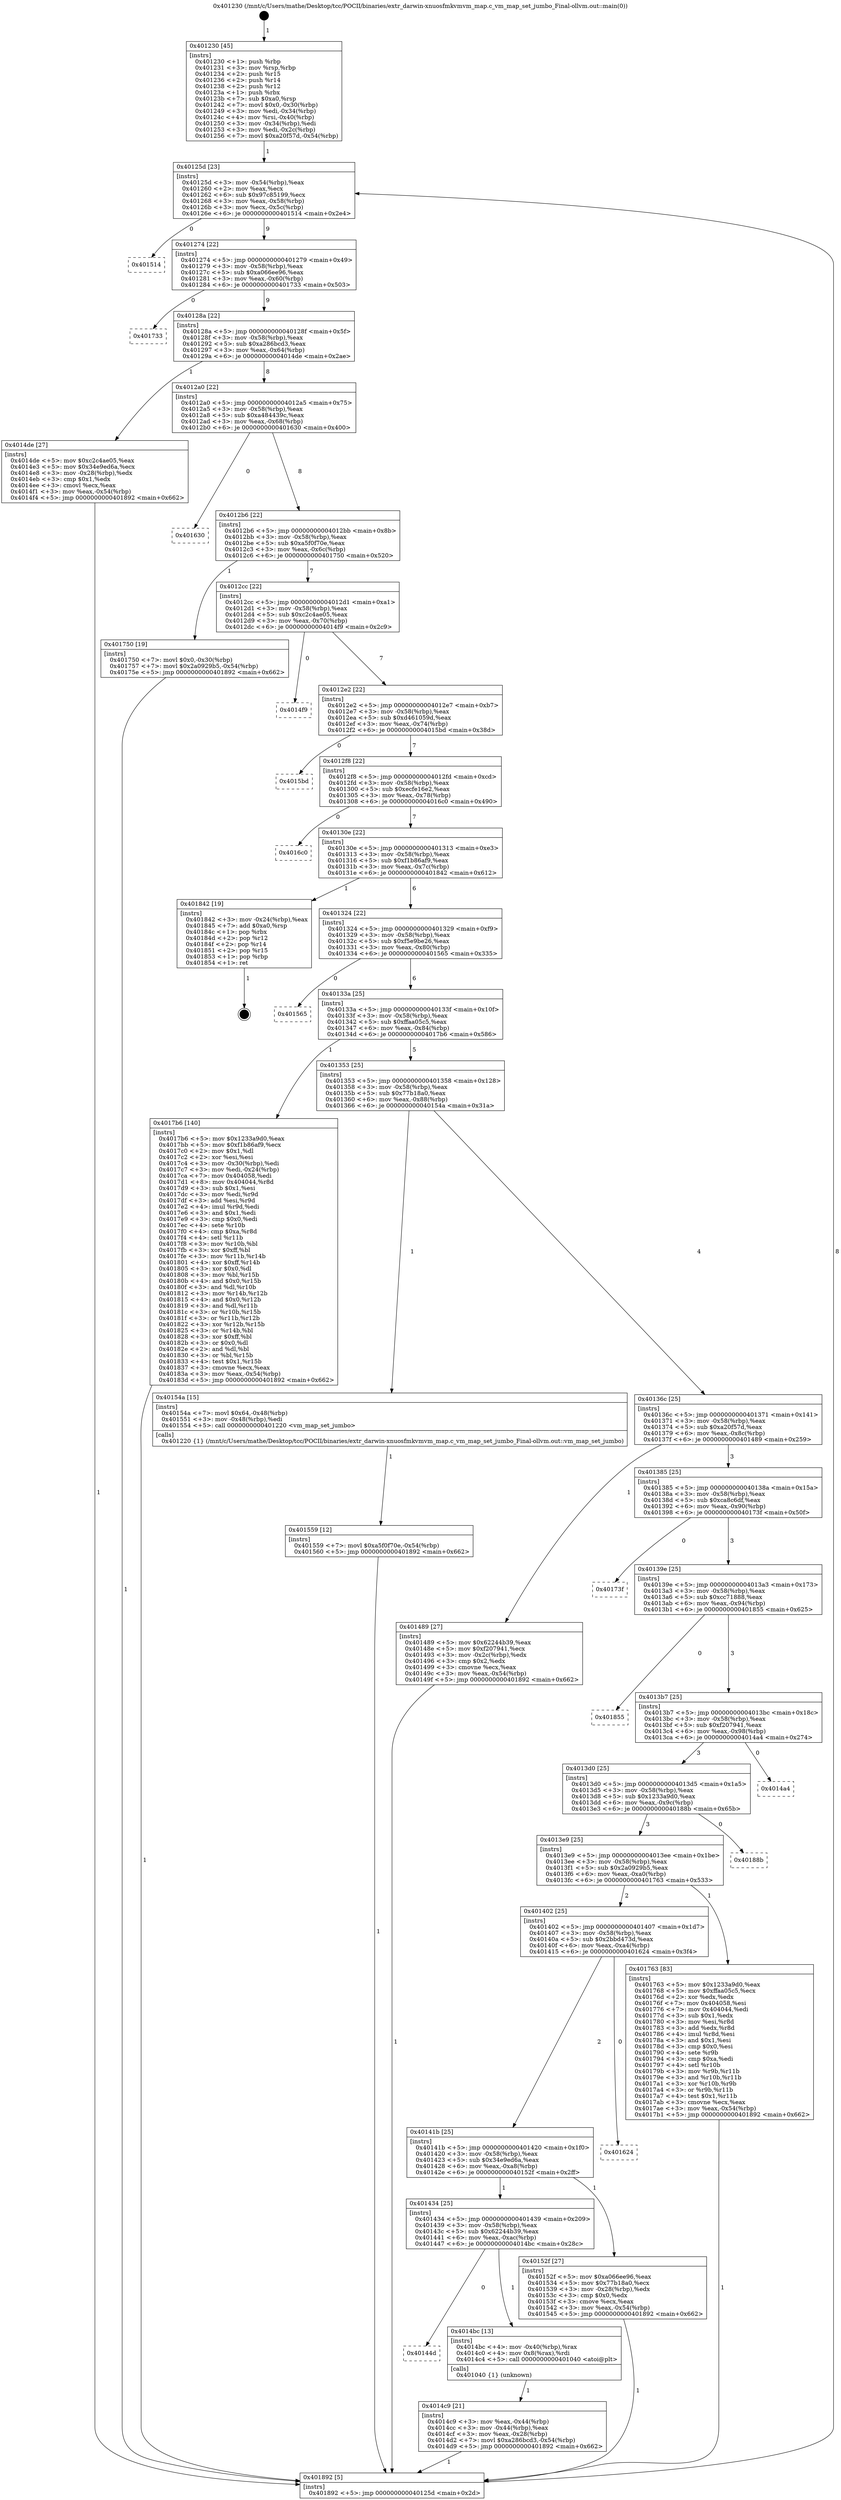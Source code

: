digraph "0x401230" {
  label = "0x401230 (/mnt/c/Users/mathe/Desktop/tcc/POCII/binaries/extr_darwin-xnuosfmkvmvm_map.c_vm_map_set_jumbo_Final-ollvm.out::main(0))"
  labelloc = "t"
  node[shape=record]

  Entry [label="",width=0.3,height=0.3,shape=circle,fillcolor=black,style=filled]
  "0x40125d" [label="{
     0x40125d [23]\l
     | [instrs]\l
     &nbsp;&nbsp;0x40125d \<+3\>: mov -0x54(%rbp),%eax\l
     &nbsp;&nbsp;0x401260 \<+2\>: mov %eax,%ecx\l
     &nbsp;&nbsp;0x401262 \<+6\>: sub $0x97c85199,%ecx\l
     &nbsp;&nbsp;0x401268 \<+3\>: mov %eax,-0x58(%rbp)\l
     &nbsp;&nbsp;0x40126b \<+3\>: mov %ecx,-0x5c(%rbp)\l
     &nbsp;&nbsp;0x40126e \<+6\>: je 0000000000401514 \<main+0x2e4\>\l
  }"]
  "0x401514" [label="{
     0x401514\l
  }", style=dashed]
  "0x401274" [label="{
     0x401274 [22]\l
     | [instrs]\l
     &nbsp;&nbsp;0x401274 \<+5\>: jmp 0000000000401279 \<main+0x49\>\l
     &nbsp;&nbsp;0x401279 \<+3\>: mov -0x58(%rbp),%eax\l
     &nbsp;&nbsp;0x40127c \<+5\>: sub $0xa066ee96,%eax\l
     &nbsp;&nbsp;0x401281 \<+3\>: mov %eax,-0x60(%rbp)\l
     &nbsp;&nbsp;0x401284 \<+6\>: je 0000000000401733 \<main+0x503\>\l
  }"]
  Exit [label="",width=0.3,height=0.3,shape=circle,fillcolor=black,style=filled,peripheries=2]
  "0x401733" [label="{
     0x401733\l
  }", style=dashed]
  "0x40128a" [label="{
     0x40128a [22]\l
     | [instrs]\l
     &nbsp;&nbsp;0x40128a \<+5\>: jmp 000000000040128f \<main+0x5f\>\l
     &nbsp;&nbsp;0x40128f \<+3\>: mov -0x58(%rbp),%eax\l
     &nbsp;&nbsp;0x401292 \<+5\>: sub $0xa286bcd3,%eax\l
     &nbsp;&nbsp;0x401297 \<+3\>: mov %eax,-0x64(%rbp)\l
     &nbsp;&nbsp;0x40129a \<+6\>: je 00000000004014de \<main+0x2ae\>\l
  }"]
  "0x401559" [label="{
     0x401559 [12]\l
     | [instrs]\l
     &nbsp;&nbsp;0x401559 \<+7\>: movl $0xa5f0f70e,-0x54(%rbp)\l
     &nbsp;&nbsp;0x401560 \<+5\>: jmp 0000000000401892 \<main+0x662\>\l
  }"]
  "0x4014de" [label="{
     0x4014de [27]\l
     | [instrs]\l
     &nbsp;&nbsp;0x4014de \<+5\>: mov $0xc2c4ae05,%eax\l
     &nbsp;&nbsp;0x4014e3 \<+5\>: mov $0x34e9ed6a,%ecx\l
     &nbsp;&nbsp;0x4014e8 \<+3\>: mov -0x28(%rbp),%edx\l
     &nbsp;&nbsp;0x4014eb \<+3\>: cmp $0x1,%edx\l
     &nbsp;&nbsp;0x4014ee \<+3\>: cmovl %ecx,%eax\l
     &nbsp;&nbsp;0x4014f1 \<+3\>: mov %eax,-0x54(%rbp)\l
     &nbsp;&nbsp;0x4014f4 \<+5\>: jmp 0000000000401892 \<main+0x662\>\l
  }"]
  "0x4012a0" [label="{
     0x4012a0 [22]\l
     | [instrs]\l
     &nbsp;&nbsp;0x4012a0 \<+5\>: jmp 00000000004012a5 \<main+0x75\>\l
     &nbsp;&nbsp;0x4012a5 \<+3\>: mov -0x58(%rbp),%eax\l
     &nbsp;&nbsp;0x4012a8 \<+5\>: sub $0xa484439c,%eax\l
     &nbsp;&nbsp;0x4012ad \<+3\>: mov %eax,-0x68(%rbp)\l
     &nbsp;&nbsp;0x4012b0 \<+6\>: je 0000000000401630 \<main+0x400\>\l
  }"]
  "0x4014c9" [label="{
     0x4014c9 [21]\l
     | [instrs]\l
     &nbsp;&nbsp;0x4014c9 \<+3\>: mov %eax,-0x44(%rbp)\l
     &nbsp;&nbsp;0x4014cc \<+3\>: mov -0x44(%rbp),%eax\l
     &nbsp;&nbsp;0x4014cf \<+3\>: mov %eax,-0x28(%rbp)\l
     &nbsp;&nbsp;0x4014d2 \<+7\>: movl $0xa286bcd3,-0x54(%rbp)\l
     &nbsp;&nbsp;0x4014d9 \<+5\>: jmp 0000000000401892 \<main+0x662\>\l
  }"]
  "0x401630" [label="{
     0x401630\l
  }", style=dashed]
  "0x4012b6" [label="{
     0x4012b6 [22]\l
     | [instrs]\l
     &nbsp;&nbsp;0x4012b6 \<+5\>: jmp 00000000004012bb \<main+0x8b\>\l
     &nbsp;&nbsp;0x4012bb \<+3\>: mov -0x58(%rbp),%eax\l
     &nbsp;&nbsp;0x4012be \<+5\>: sub $0xa5f0f70e,%eax\l
     &nbsp;&nbsp;0x4012c3 \<+3\>: mov %eax,-0x6c(%rbp)\l
     &nbsp;&nbsp;0x4012c6 \<+6\>: je 0000000000401750 \<main+0x520\>\l
  }"]
  "0x40144d" [label="{
     0x40144d\l
  }", style=dashed]
  "0x401750" [label="{
     0x401750 [19]\l
     | [instrs]\l
     &nbsp;&nbsp;0x401750 \<+7\>: movl $0x0,-0x30(%rbp)\l
     &nbsp;&nbsp;0x401757 \<+7\>: movl $0x2a0929b5,-0x54(%rbp)\l
     &nbsp;&nbsp;0x40175e \<+5\>: jmp 0000000000401892 \<main+0x662\>\l
  }"]
  "0x4012cc" [label="{
     0x4012cc [22]\l
     | [instrs]\l
     &nbsp;&nbsp;0x4012cc \<+5\>: jmp 00000000004012d1 \<main+0xa1\>\l
     &nbsp;&nbsp;0x4012d1 \<+3\>: mov -0x58(%rbp),%eax\l
     &nbsp;&nbsp;0x4012d4 \<+5\>: sub $0xc2c4ae05,%eax\l
     &nbsp;&nbsp;0x4012d9 \<+3\>: mov %eax,-0x70(%rbp)\l
     &nbsp;&nbsp;0x4012dc \<+6\>: je 00000000004014f9 \<main+0x2c9\>\l
  }"]
  "0x4014bc" [label="{
     0x4014bc [13]\l
     | [instrs]\l
     &nbsp;&nbsp;0x4014bc \<+4\>: mov -0x40(%rbp),%rax\l
     &nbsp;&nbsp;0x4014c0 \<+4\>: mov 0x8(%rax),%rdi\l
     &nbsp;&nbsp;0x4014c4 \<+5\>: call 0000000000401040 \<atoi@plt\>\l
     | [calls]\l
     &nbsp;&nbsp;0x401040 \{1\} (unknown)\l
  }"]
  "0x4014f9" [label="{
     0x4014f9\l
  }", style=dashed]
  "0x4012e2" [label="{
     0x4012e2 [22]\l
     | [instrs]\l
     &nbsp;&nbsp;0x4012e2 \<+5\>: jmp 00000000004012e7 \<main+0xb7\>\l
     &nbsp;&nbsp;0x4012e7 \<+3\>: mov -0x58(%rbp),%eax\l
     &nbsp;&nbsp;0x4012ea \<+5\>: sub $0xd461059d,%eax\l
     &nbsp;&nbsp;0x4012ef \<+3\>: mov %eax,-0x74(%rbp)\l
     &nbsp;&nbsp;0x4012f2 \<+6\>: je 00000000004015bd \<main+0x38d\>\l
  }"]
  "0x401434" [label="{
     0x401434 [25]\l
     | [instrs]\l
     &nbsp;&nbsp;0x401434 \<+5\>: jmp 0000000000401439 \<main+0x209\>\l
     &nbsp;&nbsp;0x401439 \<+3\>: mov -0x58(%rbp),%eax\l
     &nbsp;&nbsp;0x40143c \<+5\>: sub $0x62244b39,%eax\l
     &nbsp;&nbsp;0x401441 \<+6\>: mov %eax,-0xac(%rbp)\l
     &nbsp;&nbsp;0x401447 \<+6\>: je 00000000004014bc \<main+0x28c\>\l
  }"]
  "0x4015bd" [label="{
     0x4015bd\l
  }", style=dashed]
  "0x4012f8" [label="{
     0x4012f8 [22]\l
     | [instrs]\l
     &nbsp;&nbsp;0x4012f8 \<+5\>: jmp 00000000004012fd \<main+0xcd\>\l
     &nbsp;&nbsp;0x4012fd \<+3\>: mov -0x58(%rbp),%eax\l
     &nbsp;&nbsp;0x401300 \<+5\>: sub $0xecfe16e2,%eax\l
     &nbsp;&nbsp;0x401305 \<+3\>: mov %eax,-0x78(%rbp)\l
     &nbsp;&nbsp;0x401308 \<+6\>: je 00000000004016c0 \<main+0x490\>\l
  }"]
  "0x40152f" [label="{
     0x40152f [27]\l
     | [instrs]\l
     &nbsp;&nbsp;0x40152f \<+5\>: mov $0xa066ee96,%eax\l
     &nbsp;&nbsp;0x401534 \<+5\>: mov $0x77b18a0,%ecx\l
     &nbsp;&nbsp;0x401539 \<+3\>: mov -0x28(%rbp),%edx\l
     &nbsp;&nbsp;0x40153c \<+3\>: cmp $0x0,%edx\l
     &nbsp;&nbsp;0x40153f \<+3\>: cmove %ecx,%eax\l
     &nbsp;&nbsp;0x401542 \<+3\>: mov %eax,-0x54(%rbp)\l
     &nbsp;&nbsp;0x401545 \<+5\>: jmp 0000000000401892 \<main+0x662\>\l
  }"]
  "0x4016c0" [label="{
     0x4016c0\l
  }", style=dashed]
  "0x40130e" [label="{
     0x40130e [22]\l
     | [instrs]\l
     &nbsp;&nbsp;0x40130e \<+5\>: jmp 0000000000401313 \<main+0xe3\>\l
     &nbsp;&nbsp;0x401313 \<+3\>: mov -0x58(%rbp),%eax\l
     &nbsp;&nbsp;0x401316 \<+5\>: sub $0xf1b86af9,%eax\l
     &nbsp;&nbsp;0x40131b \<+3\>: mov %eax,-0x7c(%rbp)\l
     &nbsp;&nbsp;0x40131e \<+6\>: je 0000000000401842 \<main+0x612\>\l
  }"]
  "0x40141b" [label="{
     0x40141b [25]\l
     | [instrs]\l
     &nbsp;&nbsp;0x40141b \<+5\>: jmp 0000000000401420 \<main+0x1f0\>\l
     &nbsp;&nbsp;0x401420 \<+3\>: mov -0x58(%rbp),%eax\l
     &nbsp;&nbsp;0x401423 \<+5\>: sub $0x34e9ed6a,%eax\l
     &nbsp;&nbsp;0x401428 \<+6\>: mov %eax,-0xa8(%rbp)\l
     &nbsp;&nbsp;0x40142e \<+6\>: je 000000000040152f \<main+0x2ff\>\l
  }"]
  "0x401842" [label="{
     0x401842 [19]\l
     | [instrs]\l
     &nbsp;&nbsp;0x401842 \<+3\>: mov -0x24(%rbp),%eax\l
     &nbsp;&nbsp;0x401845 \<+7\>: add $0xa0,%rsp\l
     &nbsp;&nbsp;0x40184c \<+1\>: pop %rbx\l
     &nbsp;&nbsp;0x40184d \<+2\>: pop %r12\l
     &nbsp;&nbsp;0x40184f \<+2\>: pop %r14\l
     &nbsp;&nbsp;0x401851 \<+2\>: pop %r15\l
     &nbsp;&nbsp;0x401853 \<+1\>: pop %rbp\l
     &nbsp;&nbsp;0x401854 \<+1\>: ret\l
  }"]
  "0x401324" [label="{
     0x401324 [22]\l
     | [instrs]\l
     &nbsp;&nbsp;0x401324 \<+5\>: jmp 0000000000401329 \<main+0xf9\>\l
     &nbsp;&nbsp;0x401329 \<+3\>: mov -0x58(%rbp),%eax\l
     &nbsp;&nbsp;0x40132c \<+5\>: sub $0xf5e9be26,%eax\l
     &nbsp;&nbsp;0x401331 \<+3\>: mov %eax,-0x80(%rbp)\l
     &nbsp;&nbsp;0x401334 \<+6\>: je 0000000000401565 \<main+0x335\>\l
  }"]
  "0x401624" [label="{
     0x401624\l
  }", style=dashed]
  "0x401565" [label="{
     0x401565\l
  }", style=dashed]
  "0x40133a" [label="{
     0x40133a [25]\l
     | [instrs]\l
     &nbsp;&nbsp;0x40133a \<+5\>: jmp 000000000040133f \<main+0x10f\>\l
     &nbsp;&nbsp;0x40133f \<+3\>: mov -0x58(%rbp),%eax\l
     &nbsp;&nbsp;0x401342 \<+5\>: sub $0xffaa05c5,%eax\l
     &nbsp;&nbsp;0x401347 \<+6\>: mov %eax,-0x84(%rbp)\l
     &nbsp;&nbsp;0x40134d \<+6\>: je 00000000004017b6 \<main+0x586\>\l
  }"]
  "0x401402" [label="{
     0x401402 [25]\l
     | [instrs]\l
     &nbsp;&nbsp;0x401402 \<+5\>: jmp 0000000000401407 \<main+0x1d7\>\l
     &nbsp;&nbsp;0x401407 \<+3\>: mov -0x58(%rbp),%eax\l
     &nbsp;&nbsp;0x40140a \<+5\>: sub $0x2bbd473d,%eax\l
     &nbsp;&nbsp;0x40140f \<+6\>: mov %eax,-0xa4(%rbp)\l
     &nbsp;&nbsp;0x401415 \<+6\>: je 0000000000401624 \<main+0x3f4\>\l
  }"]
  "0x4017b6" [label="{
     0x4017b6 [140]\l
     | [instrs]\l
     &nbsp;&nbsp;0x4017b6 \<+5\>: mov $0x1233a9d0,%eax\l
     &nbsp;&nbsp;0x4017bb \<+5\>: mov $0xf1b86af9,%ecx\l
     &nbsp;&nbsp;0x4017c0 \<+2\>: mov $0x1,%dl\l
     &nbsp;&nbsp;0x4017c2 \<+2\>: xor %esi,%esi\l
     &nbsp;&nbsp;0x4017c4 \<+3\>: mov -0x30(%rbp),%edi\l
     &nbsp;&nbsp;0x4017c7 \<+3\>: mov %edi,-0x24(%rbp)\l
     &nbsp;&nbsp;0x4017ca \<+7\>: mov 0x404058,%edi\l
     &nbsp;&nbsp;0x4017d1 \<+8\>: mov 0x404044,%r8d\l
     &nbsp;&nbsp;0x4017d9 \<+3\>: sub $0x1,%esi\l
     &nbsp;&nbsp;0x4017dc \<+3\>: mov %edi,%r9d\l
     &nbsp;&nbsp;0x4017df \<+3\>: add %esi,%r9d\l
     &nbsp;&nbsp;0x4017e2 \<+4\>: imul %r9d,%edi\l
     &nbsp;&nbsp;0x4017e6 \<+3\>: and $0x1,%edi\l
     &nbsp;&nbsp;0x4017e9 \<+3\>: cmp $0x0,%edi\l
     &nbsp;&nbsp;0x4017ec \<+4\>: sete %r10b\l
     &nbsp;&nbsp;0x4017f0 \<+4\>: cmp $0xa,%r8d\l
     &nbsp;&nbsp;0x4017f4 \<+4\>: setl %r11b\l
     &nbsp;&nbsp;0x4017f8 \<+3\>: mov %r10b,%bl\l
     &nbsp;&nbsp;0x4017fb \<+3\>: xor $0xff,%bl\l
     &nbsp;&nbsp;0x4017fe \<+3\>: mov %r11b,%r14b\l
     &nbsp;&nbsp;0x401801 \<+4\>: xor $0xff,%r14b\l
     &nbsp;&nbsp;0x401805 \<+3\>: xor $0x0,%dl\l
     &nbsp;&nbsp;0x401808 \<+3\>: mov %bl,%r15b\l
     &nbsp;&nbsp;0x40180b \<+4\>: and $0x0,%r15b\l
     &nbsp;&nbsp;0x40180f \<+3\>: and %dl,%r10b\l
     &nbsp;&nbsp;0x401812 \<+3\>: mov %r14b,%r12b\l
     &nbsp;&nbsp;0x401815 \<+4\>: and $0x0,%r12b\l
     &nbsp;&nbsp;0x401819 \<+3\>: and %dl,%r11b\l
     &nbsp;&nbsp;0x40181c \<+3\>: or %r10b,%r15b\l
     &nbsp;&nbsp;0x40181f \<+3\>: or %r11b,%r12b\l
     &nbsp;&nbsp;0x401822 \<+3\>: xor %r12b,%r15b\l
     &nbsp;&nbsp;0x401825 \<+3\>: or %r14b,%bl\l
     &nbsp;&nbsp;0x401828 \<+3\>: xor $0xff,%bl\l
     &nbsp;&nbsp;0x40182b \<+3\>: or $0x0,%dl\l
     &nbsp;&nbsp;0x40182e \<+2\>: and %dl,%bl\l
     &nbsp;&nbsp;0x401830 \<+3\>: or %bl,%r15b\l
     &nbsp;&nbsp;0x401833 \<+4\>: test $0x1,%r15b\l
     &nbsp;&nbsp;0x401837 \<+3\>: cmovne %ecx,%eax\l
     &nbsp;&nbsp;0x40183a \<+3\>: mov %eax,-0x54(%rbp)\l
     &nbsp;&nbsp;0x40183d \<+5\>: jmp 0000000000401892 \<main+0x662\>\l
  }"]
  "0x401353" [label="{
     0x401353 [25]\l
     | [instrs]\l
     &nbsp;&nbsp;0x401353 \<+5\>: jmp 0000000000401358 \<main+0x128\>\l
     &nbsp;&nbsp;0x401358 \<+3\>: mov -0x58(%rbp),%eax\l
     &nbsp;&nbsp;0x40135b \<+5\>: sub $0x77b18a0,%eax\l
     &nbsp;&nbsp;0x401360 \<+6\>: mov %eax,-0x88(%rbp)\l
     &nbsp;&nbsp;0x401366 \<+6\>: je 000000000040154a \<main+0x31a\>\l
  }"]
  "0x401763" [label="{
     0x401763 [83]\l
     | [instrs]\l
     &nbsp;&nbsp;0x401763 \<+5\>: mov $0x1233a9d0,%eax\l
     &nbsp;&nbsp;0x401768 \<+5\>: mov $0xffaa05c5,%ecx\l
     &nbsp;&nbsp;0x40176d \<+2\>: xor %edx,%edx\l
     &nbsp;&nbsp;0x40176f \<+7\>: mov 0x404058,%esi\l
     &nbsp;&nbsp;0x401776 \<+7\>: mov 0x404044,%edi\l
     &nbsp;&nbsp;0x40177d \<+3\>: sub $0x1,%edx\l
     &nbsp;&nbsp;0x401780 \<+3\>: mov %esi,%r8d\l
     &nbsp;&nbsp;0x401783 \<+3\>: add %edx,%r8d\l
     &nbsp;&nbsp;0x401786 \<+4\>: imul %r8d,%esi\l
     &nbsp;&nbsp;0x40178a \<+3\>: and $0x1,%esi\l
     &nbsp;&nbsp;0x40178d \<+3\>: cmp $0x0,%esi\l
     &nbsp;&nbsp;0x401790 \<+4\>: sete %r9b\l
     &nbsp;&nbsp;0x401794 \<+3\>: cmp $0xa,%edi\l
     &nbsp;&nbsp;0x401797 \<+4\>: setl %r10b\l
     &nbsp;&nbsp;0x40179b \<+3\>: mov %r9b,%r11b\l
     &nbsp;&nbsp;0x40179e \<+3\>: and %r10b,%r11b\l
     &nbsp;&nbsp;0x4017a1 \<+3\>: xor %r10b,%r9b\l
     &nbsp;&nbsp;0x4017a4 \<+3\>: or %r9b,%r11b\l
     &nbsp;&nbsp;0x4017a7 \<+4\>: test $0x1,%r11b\l
     &nbsp;&nbsp;0x4017ab \<+3\>: cmovne %ecx,%eax\l
     &nbsp;&nbsp;0x4017ae \<+3\>: mov %eax,-0x54(%rbp)\l
     &nbsp;&nbsp;0x4017b1 \<+5\>: jmp 0000000000401892 \<main+0x662\>\l
  }"]
  "0x40154a" [label="{
     0x40154a [15]\l
     | [instrs]\l
     &nbsp;&nbsp;0x40154a \<+7\>: movl $0x64,-0x48(%rbp)\l
     &nbsp;&nbsp;0x401551 \<+3\>: mov -0x48(%rbp),%edi\l
     &nbsp;&nbsp;0x401554 \<+5\>: call 0000000000401220 \<vm_map_set_jumbo\>\l
     | [calls]\l
     &nbsp;&nbsp;0x401220 \{1\} (/mnt/c/Users/mathe/Desktop/tcc/POCII/binaries/extr_darwin-xnuosfmkvmvm_map.c_vm_map_set_jumbo_Final-ollvm.out::vm_map_set_jumbo)\l
  }"]
  "0x40136c" [label="{
     0x40136c [25]\l
     | [instrs]\l
     &nbsp;&nbsp;0x40136c \<+5\>: jmp 0000000000401371 \<main+0x141\>\l
     &nbsp;&nbsp;0x401371 \<+3\>: mov -0x58(%rbp),%eax\l
     &nbsp;&nbsp;0x401374 \<+5\>: sub $0xa20f57d,%eax\l
     &nbsp;&nbsp;0x401379 \<+6\>: mov %eax,-0x8c(%rbp)\l
     &nbsp;&nbsp;0x40137f \<+6\>: je 0000000000401489 \<main+0x259\>\l
  }"]
  "0x4013e9" [label="{
     0x4013e9 [25]\l
     | [instrs]\l
     &nbsp;&nbsp;0x4013e9 \<+5\>: jmp 00000000004013ee \<main+0x1be\>\l
     &nbsp;&nbsp;0x4013ee \<+3\>: mov -0x58(%rbp),%eax\l
     &nbsp;&nbsp;0x4013f1 \<+5\>: sub $0x2a0929b5,%eax\l
     &nbsp;&nbsp;0x4013f6 \<+6\>: mov %eax,-0xa0(%rbp)\l
     &nbsp;&nbsp;0x4013fc \<+6\>: je 0000000000401763 \<main+0x533\>\l
  }"]
  "0x401489" [label="{
     0x401489 [27]\l
     | [instrs]\l
     &nbsp;&nbsp;0x401489 \<+5\>: mov $0x62244b39,%eax\l
     &nbsp;&nbsp;0x40148e \<+5\>: mov $0xf207941,%ecx\l
     &nbsp;&nbsp;0x401493 \<+3\>: mov -0x2c(%rbp),%edx\l
     &nbsp;&nbsp;0x401496 \<+3\>: cmp $0x2,%edx\l
     &nbsp;&nbsp;0x401499 \<+3\>: cmovne %ecx,%eax\l
     &nbsp;&nbsp;0x40149c \<+3\>: mov %eax,-0x54(%rbp)\l
     &nbsp;&nbsp;0x40149f \<+5\>: jmp 0000000000401892 \<main+0x662\>\l
  }"]
  "0x401385" [label="{
     0x401385 [25]\l
     | [instrs]\l
     &nbsp;&nbsp;0x401385 \<+5\>: jmp 000000000040138a \<main+0x15a\>\l
     &nbsp;&nbsp;0x40138a \<+3\>: mov -0x58(%rbp),%eax\l
     &nbsp;&nbsp;0x40138d \<+5\>: sub $0xca8c6df,%eax\l
     &nbsp;&nbsp;0x401392 \<+6\>: mov %eax,-0x90(%rbp)\l
     &nbsp;&nbsp;0x401398 \<+6\>: je 000000000040173f \<main+0x50f\>\l
  }"]
  "0x401892" [label="{
     0x401892 [5]\l
     | [instrs]\l
     &nbsp;&nbsp;0x401892 \<+5\>: jmp 000000000040125d \<main+0x2d\>\l
  }"]
  "0x401230" [label="{
     0x401230 [45]\l
     | [instrs]\l
     &nbsp;&nbsp;0x401230 \<+1\>: push %rbp\l
     &nbsp;&nbsp;0x401231 \<+3\>: mov %rsp,%rbp\l
     &nbsp;&nbsp;0x401234 \<+2\>: push %r15\l
     &nbsp;&nbsp;0x401236 \<+2\>: push %r14\l
     &nbsp;&nbsp;0x401238 \<+2\>: push %r12\l
     &nbsp;&nbsp;0x40123a \<+1\>: push %rbx\l
     &nbsp;&nbsp;0x40123b \<+7\>: sub $0xa0,%rsp\l
     &nbsp;&nbsp;0x401242 \<+7\>: movl $0x0,-0x30(%rbp)\l
     &nbsp;&nbsp;0x401249 \<+3\>: mov %edi,-0x34(%rbp)\l
     &nbsp;&nbsp;0x40124c \<+4\>: mov %rsi,-0x40(%rbp)\l
     &nbsp;&nbsp;0x401250 \<+3\>: mov -0x34(%rbp),%edi\l
     &nbsp;&nbsp;0x401253 \<+3\>: mov %edi,-0x2c(%rbp)\l
     &nbsp;&nbsp;0x401256 \<+7\>: movl $0xa20f57d,-0x54(%rbp)\l
  }"]
  "0x40188b" [label="{
     0x40188b\l
  }", style=dashed]
  "0x40173f" [label="{
     0x40173f\l
  }", style=dashed]
  "0x40139e" [label="{
     0x40139e [25]\l
     | [instrs]\l
     &nbsp;&nbsp;0x40139e \<+5\>: jmp 00000000004013a3 \<main+0x173\>\l
     &nbsp;&nbsp;0x4013a3 \<+3\>: mov -0x58(%rbp),%eax\l
     &nbsp;&nbsp;0x4013a6 \<+5\>: sub $0xcc71888,%eax\l
     &nbsp;&nbsp;0x4013ab \<+6\>: mov %eax,-0x94(%rbp)\l
     &nbsp;&nbsp;0x4013b1 \<+6\>: je 0000000000401855 \<main+0x625\>\l
  }"]
  "0x4013d0" [label="{
     0x4013d0 [25]\l
     | [instrs]\l
     &nbsp;&nbsp;0x4013d0 \<+5\>: jmp 00000000004013d5 \<main+0x1a5\>\l
     &nbsp;&nbsp;0x4013d5 \<+3\>: mov -0x58(%rbp),%eax\l
     &nbsp;&nbsp;0x4013d8 \<+5\>: sub $0x1233a9d0,%eax\l
     &nbsp;&nbsp;0x4013dd \<+6\>: mov %eax,-0x9c(%rbp)\l
     &nbsp;&nbsp;0x4013e3 \<+6\>: je 000000000040188b \<main+0x65b\>\l
  }"]
  "0x401855" [label="{
     0x401855\l
  }", style=dashed]
  "0x4013b7" [label="{
     0x4013b7 [25]\l
     | [instrs]\l
     &nbsp;&nbsp;0x4013b7 \<+5\>: jmp 00000000004013bc \<main+0x18c\>\l
     &nbsp;&nbsp;0x4013bc \<+3\>: mov -0x58(%rbp),%eax\l
     &nbsp;&nbsp;0x4013bf \<+5\>: sub $0xf207941,%eax\l
     &nbsp;&nbsp;0x4013c4 \<+6\>: mov %eax,-0x98(%rbp)\l
     &nbsp;&nbsp;0x4013ca \<+6\>: je 00000000004014a4 \<main+0x274\>\l
  }"]
  "0x4014a4" [label="{
     0x4014a4\l
  }", style=dashed]
  Entry -> "0x401230" [label=" 1"]
  "0x40125d" -> "0x401514" [label=" 0"]
  "0x40125d" -> "0x401274" [label=" 9"]
  "0x401842" -> Exit [label=" 1"]
  "0x401274" -> "0x401733" [label=" 0"]
  "0x401274" -> "0x40128a" [label=" 9"]
  "0x4017b6" -> "0x401892" [label=" 1"]
  "0x40128a" -> "0x4014de" [label=" 1"]
  "0x40128a" -> "0x4012a0" [label=" 8"]
  "0x401763" -> "0x401892" [label=" 1"]
  "0x4012a0" -> "0x401630" [label=" 0"]
  "0x4012a0" -> "0x4012b6" [label=" 8"]
  "0x401750" -> "0x401892" [label=" 1"]
  "0x4012b6" -> "0x401750" [label=" 1"]
  "0x4012b6" -> "0x4012cc" [label=" 7"]
  "0x401559" -> "0x401892" [label=" 1"]
  "0x4012cc" -> "0x4014f9" [label=" 0"]
  "0x4012cc" -> "0x4012e2" [label=" 7"]
  "0x40154a" -> "0x401559" [label=" 1"]
  "0x4012e2" -> "0x4015bd" [label=" 0"]
  "0x4012e2" -> "0x4012f8" [label=" 7"]
  "0x4014de" -> "0x401892" [label=" 1"]
  "0x4012f8" -> "0x4016c0" [label=" 0"]
  "0x4012f8" -> "0x40130e" [label=" 7"]
  "0x4014c9" -> "0x401892" [label=" 1"]
  "0x40130e" -> "0x401842" [label=" 1"]
  "0x40130e" -> "0x401324" [label=" 6"]
  "0x401434" -> "0x40144d" [label=" 0"]
  "0x401324" -> "0x401565" [label=" 0"]
  "0x401324" -> "0x40133a" [label=" 6"]
  "0x401434" -> "0x4014bc" [label=" 1"]
  "0x40133a" -> "0x4017b6" [label=" 1"]
  "0x40133a" -> "0x401353" [label=" 5"]
  "0x40141b" -> "0x401434" [label=" 1"]
  "0x401353" -> "0x40154a" [label=" 1"]
  "0x401353" -> "0x40136c" [label=" 4"]
  "0x40141b" -> "0x40152f" [label=" 1"]
  "0x40136c" -> "0x401489" [label=" 1"]
  "0x40136c" -> "0x401385" [label=" 3"]
  "0x401489" -> "0x401892" [label=" 1"]
  "0x401230" -> "0x40125d" [label=" 1"]
  "0x401892" -> "0x40125d" [label=" 8"]
  "0x401402" -> "0x40141b" [label=" 2"]
  "0x401385" -> "0x40173f" [label=" 0"]
  "0x401385" -> "0x40139e" [label=" 3"]
  "0x401402" -> "0x401624" [label=" 0"]
  "0x40139e" -> "0x401855" [label=" 0"]
  "0x40139e" -> "0x4013b7" [label=" 3"]
  "0x4013e9" -> "0x401402" [label=" 2"]
  "0x4013b7" -> "0x4014a4" [label=" 0"]
  "0x4013b7" -> "0x4013d0" [label=" 3"]
  "0x40152f" -> "0x401892" [label=" 1"]
  "0x4013d0" -> "0x40188b" [label=" 0"]
  "0x4013d0" -> "0x4013e9" [label=" 3"]
  "0x4014bc" -> "0x4014c9" [label=" 1"]
  "0x4013e9" -> "0x401763" [label=" 1"]
}
